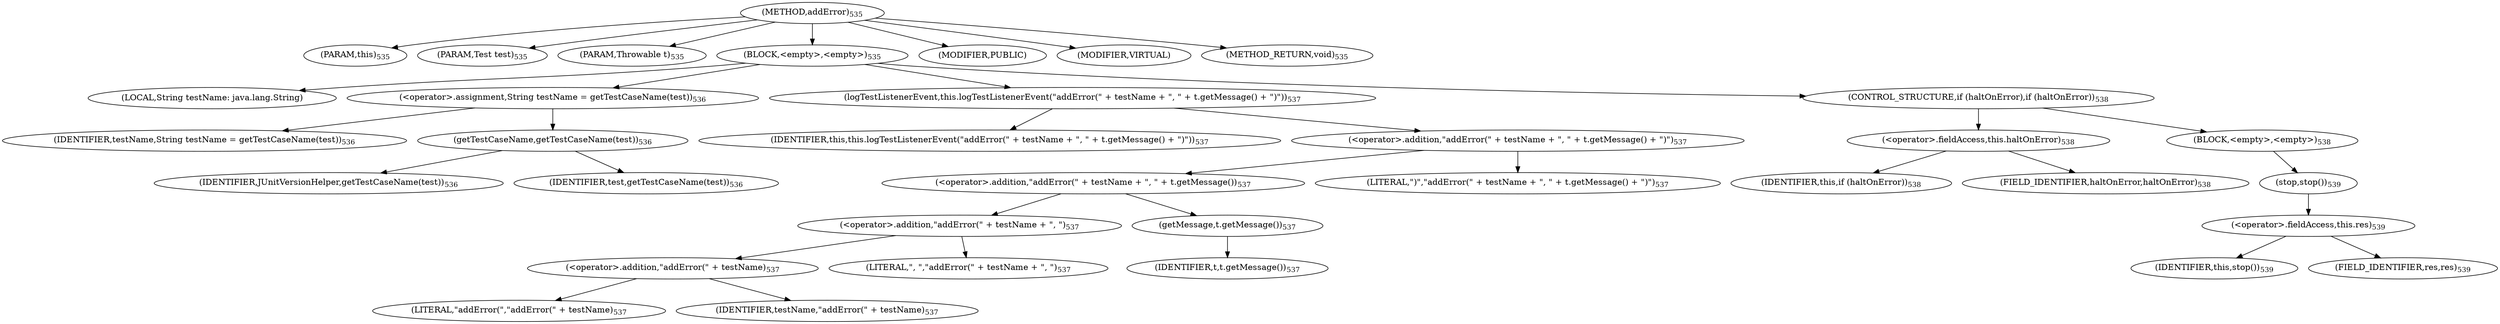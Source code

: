 digraph "addError" {  
"1076" [label = <(METHOD,addError)<SUB>535</SUB>> ]
"44" [label = <(PARAM,this)<SUB>535</SUB>> ]
"1077" [label = <(PARAM,Test test)<SUB>535</SUB>> ]
"1078" [label = <(PARAM,Throwable t)<SUB>535</SUB>> ]
"1079" [label = <(BLOCK,&lt;empty&gt;,&lt;empty&gt;)<SUB>535</SUB>> ]
"1080" [label = <(LOCAL,String testName: java.lang.String)> ]
"1081" [label = <(&lt;operator&gt;.assignment,String testName = getTestCaseName(test))<SUB>536</SUB>> ]
"1082" [label = <(IDENTIFIER,testName,String testName = getTestCaseName(test))<SUB>536</SUB>> ]
"1083" [label = <(getTestCaseName,getTestCaseName(test))<SUB>536</SUB>> ]
"1084" [label = <(IDENTIFIER,JUnitVersionHelper,getTestCaseName(test))<SUB>536</SUB>> ]
"1085" [label = <(IDENTIFIER,test,getTestCaseName(test))<SUB>536</SUB>> ]
"1086" [label = <(logTestListenerEvent,this.logTestListenerEvent(&quot;addError(&quot; + testName + &quot;, &quot; + t.getMessage() + &quot;)&quot;))<SUB>537</SUB>> ]
"43" [label = <(IDENTIFIER,this,this.logTestListenerEvent(&quot;addError(&quot; + testName + &quot;, &quot; + t.getMessage() + &quot;)&quot;))<SUB>537</SUB>> ]
"1087" [label = <(&lt;operator&gt;.addition,&quot;addError(&quot; + testName + &quot;, &quot; + t.getMessage() + &quot;)&quot;)<SUB>537</SUB>> ]
"1088" [label = <(&lt;operator&gt;.addition,&quot;addError(&quot; + testName + &quot;, &quot; + t.getMessage())<SUB>537</SUB>> ]
"1089" [label = <(&lt;operator&gt;.addition,&quot;addError(&quot; + testName + &quot;, &quot;)<SUB>537</SUB>> ]
"1090" [label = <(&lt;operator&gt;.addition,&quot;addError(&quot; + testName)<SUB>537</SUB>> ]
"1091" [label = <(LITERAL,&quot;addError(&quot;,&quot;addError(&quot; + testName)<SUB>537</SUB>> ]
"1092" [label = <(IDENTIFIER,testName,&quot;addError(&quot; + testName)<SUB>537</SUB>> ]
"1093" [label = <(LITERAL,&quot;, &quot;,&quot;addError(&quot; + testName + &quot;, &quot;)<SUB>537</SUB>> ]
"1094" [label = <(getMessage,t.getMessage())<SUB>537</SUB>> ]
"1095" [label = <(IDENTIFIER,t,t.getMessage())<SUB>537</SUB>> ]
"1096" [label = <(LITERAL,&quot;)&quot;,&quot;addError(&quot; + testName + &quot;, &quot; + t.getMessage() + &quot;)&quot;)<SUB>537</SUB>> ]
"1097" [label = <(CONTROL_STRUCTURE,if (haltOnError),if (haltOnError))<SUB>538</SUB>> ]
"1098" [label = <(&lt;operator&gt;.fieldAccess,this.haltOnError)<SUB>538</SUB>> ]
"1099" [label = <(IDENTIFIER,this,if (haltOnError))<SUB>538</SUB>> ]
"1100" [label = <(FIELD_IDENTIFIER,haltOnError,haltOnError)<SUB>538</SUB>> ]
"1101" [label = <(BLOCK,&lt;empty&gt;,&lt;empty&gt;)<SUB>538</SUB>> ]
"1102" [label = <(stop,stop())<SUB>539</SUB>> ]
"1103" [label = <(&lt;operator&gt;.fieldAccess,this.res)<SUB>539</SUB>> ]
"1104" [label = <(IDENTIFIER,this,stop())<SUB>539</SUB>> ]
"1105" [label = <(FIELD_IDENTIFIER,res,res)<SUB>539</SUB>> ]
"1106" [label = <(MODIFIER,PUBLIC)> ]
"1107" [label = <(MODIFIER,VIRTUAL)> ]
"1108" [label = <(METHOD_RETURN,void)<SUB>535</SUB>> ]
  "1076" -> "44" 
  "1076" -> "1077" 
  "1076" -> "1078" 
  "1076" -> "1079" 
  "1076" -> "1106" 
  "1076" -> "1107" 
  "1076" -> "1108" 
  "1079" -> "1080" 
  "1079" -> "1081" 
  "1079" -> "1086" 
  "1079" -> "1097" 
  "1081" -> "1082" 
  "1081" -> "1083" 
  "1083" -> "1084" 
  "1083" -> "1085" 
  "1086" -> "43" 
  "1086" -> "1087" 
  "1087" -> "1088" 
  "1087" -> "1096" 
  "1088" -> "1089" 
  "1088" -> "1094" 
  "1089" -> "1090" 
  "1089" -> "1093" 
  "1090" -> "1091" 
  "1090" -> "1092" 
  "1094" -> "1095" 
  "1097" -> "1098" 
  "1097" -> "1101" 
  "1098" -> "1099" 
  "1098" -> "1100" 
  "1101" -> "1102" 
  "1102" -> "1103" 
  "1103" -> "1104" 
  "1103" -> "1105" 
}
